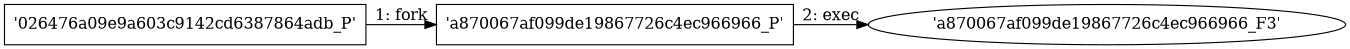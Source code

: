 digraph "D:\Learning\Paper\apt\基于CTI的攻击预警\Dataset\攻击图\ASGfromALLCTI\Vulnerability Spotlight Heap overflow in Sound Exchange libsox library.dot" {
rankdir="LR"
size="9"
fixedsize="false"
splines="true"
nodesep=0.3
ranksep=0
fontsize=10
overlap="scalexy"
engine= "neato"
	"'026476a09e9a603c9142cd6387864adb_P'" [node_type=Process shape=box]
	"'a870067af099de19867726c4ec966966_P'" [node_type=Process shape=box]
	"'026476a09e9a603c9142cd6387864adb_P'" -> "'a870067af099de19867726c4ec966966_P'" [label="1: fork"]
	"'a870067af099de19867726c4ec966966_P'" [node_type=Process shape=box]
	"'a870067af099de19867726c4ec966966_F3'" [node_type=File shape=ellipse]
	"'a870067af099de19867726c4ec966966_P'" -> "'a870067af099de19867726c4ec966966_F3'" [label="2: exec"]
}
